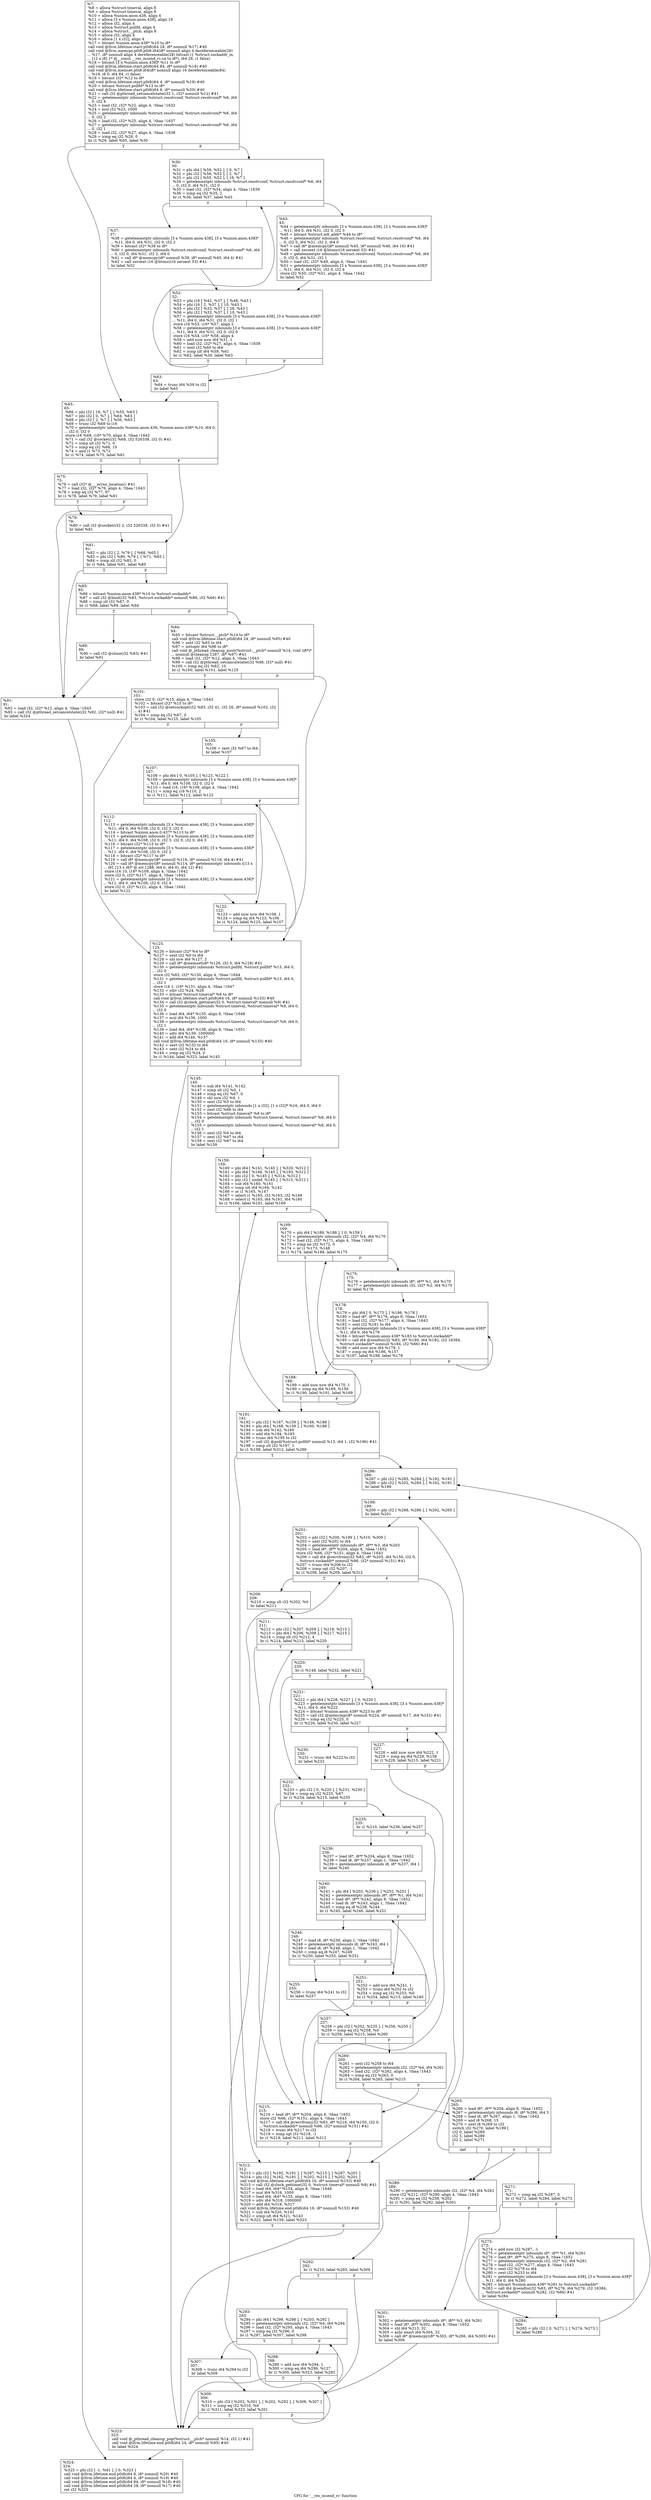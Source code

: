 digraph "CFG for '__res_msend_rc' function" {
	label="CFG for '__res_msend_rc' function";

	Node0x177a6d0 [shape=record,label="{%7:\l  %8 = alloca %struct.timeval, align 8\l  %9 = alloca %struct.timeval, align 8\l  %10 = alloca %union.anon.438, align 4\l  %11 = alloca [3 x %union.anon.438], align 16\l  %12 = alloca i32, align 4\l  %13 = alloca %struct.pollfd, align 4\l  %14 = alloca %struct.__ptcb, align 8\l  %15 = alloca i32, align 4\l  %16 = alloca [1 x i32], align 4\l  %17 = bitcast %union.anon.438* %10 to i8*\l  call void @llvm.lifetime.start.p0i8(i64 28, i8* nonnull %17) #40\l  call void @llvm.memcpy.p0i8.p0i8.i64(i8* nonnull align 4 dereferenceable(28)\l... %17, i8* nonnull align 4 dereferenceable(28) bitcast (\{ %struct.sockaddr_in,\l... [12 x i8] \}* @__const.__res_msend_rc.sa to i8*), i64 28, i1 false)\l  %18 = bitcast [3 x %union.anon.438]* %11 to i8*\l  call void @llvm.lifetime.start.p0i8(i64 84, i8* nonnull %18) #40\l  call void @llvm.memset.p0i8.i64(i8* nonnull align 16 dereferenceable(84)\l... %18, i8 0, i64 84, i1 false)\l  %19 = bitcast i32* %12 to i8*\l  call void @llvm.lifetime.start.p0i8(i64 4, i8* nonnull %19) #40\l  %20 = bitcast %struct.pollfd* %13 to i8*\l  call void @llvm.lifetime.start.p0i8(i64 8, i8* nonnull %20) #40\l  %21 = call i32 @pthread_setcancelstate(i32 1, i32* nonnull %12) #41\l  %22 = getelementptr inbounds %struct.resolvconf, %struct.resolvconf* %6, i64\l... 0, i32 4\l  %23 = load i32, i32* %22, align 4, !tbaa !1632\l  %24 = mul i32 %23, 1000\l  %25 = getelementptr inbounds %struct.resolvconf, %struct.resolvconf* %6, i64\l... 0, i32 2\l  %26 = load i32, i32* %25, align 4, !tbaa !1637\l  %27 = getelementptr inbounds %struct.resolvconf, %struct.resolvconf* %6, i64\l... 0, i32 1\l  %28 = load i32, i32* %27, align 4, !tbaa !1638\l  %29 = icmp eq i32 %28, 0\l  br i1 %29, label %65, label %30\l|{<s0>T|<s1>F}}"];
	Node0x177a6d0:s0 -> Node0x177abc0;
	Node0x177a6d0:s1 -> Node0x177aa30;
	Node0x177aa30 [shape=record,label="{%30:\l30:                                               \l  %31 = phi i64 [ %59, %52 ], [ 0, %7 ]\l  %32 = phi i32 [ %56, %52 ], [ 2, %7 ]\l  %33 = phi i32 [ %55, %52 ], [ 16, %7 ]\l  %34 = getelementptr inbounds %struct.resolvconf, %struct.resolvconf* %6, i64\l... 0, i32 0, i64 %31, i32 0\l  %35 = load i32, i32* %34, align 4, !tbaa !1639\l  %36 = icmp eq i32 %35, 2\l  br i1 %36, label %37, label %43\l|{<s0>T|<s1>F}}"];
	Node0x177aa30:s0 -> Node0x177aa80;
	Node0x177aa30:s1 -> Node0x177aad0;
	Node0x177aa80 [shape=record,label="{%37:\l37:                                               \l  %38 = getelementptr inbounds [3 x %union.anon.438], [3 x %union.anon.438]*\l... %11, i64 0, i64 %31, i32 0, i32 2\l  %39 = bitcast i32* %38 to i8*\l  %40 = getelementptr inbounds %struct.resolvconf, %struct.resolvconf* %6, i64\l... 0, i32 0, i64 %31, i32 2, i64 0\l  %41 = call i8* @memcpy(i8* nonnull %39, i8* nonnull %40, i64 4) #41\l  %42 = call zeroext i16 @htons(i16 zeroext 53) #41\l  br label %52\l}"];
	Node0x177aa80 -> Node0x177ab20;
	Node0x177aad0 [shape=record,label="{%43:\l43:                                               \l  %44 = getelementptr inbounds [3 x %union.anon.438], [3 x %union.anon.438]*\l... %11, i64 0, i64 %31, i32 0, i32 3\l  %45 = bitcast %struct.in6_addr* %44 to i8*\l  %46 = getelementptr inbounds %struct.resolvconf, %struct.resolvconf* %6, i64\l... 0, i32 0, i64 %31, i32 2, i64 0\l  %47 = call i8* @memcpy(i8* nonnull %45, i8* nonnull %46, i64 16) #41\l  %48 = call zeroext i16 @htons(i16 zeroext 53) #41\l  %49 = getelementptr inbounds %struct.resolvconf, %struct.resolvconf* %6, i64\l... 0, i32 0, i64 %31, i32 1\l  %50 = load i32, i32* %49, align 4, !tbaa !1641\l  %51 = getelementptr inbounds [3 x %union.anon.438], [3 x %union.anon.438]*\l... %11, i64 0, i64 %31, i32 0, i32 4\l  store i32 %50, i32* %51, align 4, !tbaa !1642\l  br label %52\l}"];
	Node0x177aad0 -> Node0x177ab20;
	Node0x177ab20 [shape=record,label="{%52:\l52:                                               \l  %53 = phi i16 [ %42, %37 ], [ %48, %43 ]\l  %54 = phi i16 [ 2, %37 ], [ 10, %43 ]\l  %55 = phi i32 [ %33, %37 ], [ 28, %43 ]\l  %56 = phi i32 [ %32, %37 ], [ 10, %43 ]\l  %57 = getelementptr inbounds [3 x %union.anon.438], [3 x %union.anon.438]*\l... %11, i64 0, i64 %31, i32 0, i32 1\l  store i16 %53, i16* %57, align 2\l  %58 = getelementptr inbounds [3 x %union.anon.438], [3 x %union.anon.438]*\l... %11, i64 0, i64 %31, i32 0, i32 0\l  store i16 %54, i16* %58, align 4\l  %59 = add nuw nsw i64 %31, 1\l  %60 = load i32, i32* %27, align 4, !tbaa !1638\l  %61 = zext i32 %60 to i64\l  %62 = icmp ult i64 %59, %61\l  br i1 %62, label %30, label %63\l|{<s0>T|<s1>F}}"];
	Node0x177ab20:s0 -> Node0x177aa30;
	Node0x177ab20:s1 -> Node0x177ab70;
	Node0x177ab70 [shape=record,label="{%63:\l63:                                               \l  %64 = trunc i64 %59 to i32\l  br label %65\l}"];
	Node0x177ab70 -> Node0x177abc0;
	Node0x177abc0 [shape=record,label="{%65:\l65:                                               \l  %66 = phi i32 [ 16, %7 ], [ %55, %63 ]\l  %67 = phi i32 [ 0, %7 ], [ %64, %63 ]\l  %68 = phi i32 [ 2, %7 ], [ %56, %63 ]\l  %69 = trunc i32 %68 to i16\l  %70 = getelementptr inbounds %union.anon.438, %union.anon.438* %10, i64 0,\l... i32 0, i32 0\l  store i16 %69, i16* %70, align 4, !tbaa !1642\l  %71 = call i32 @socket(i32 %68, i32 526338, i32 0) #41\l  %72 = icmp slt i32 %71, 0\l  %73 = icmp eq i32 %68, 10\l  %74 = and i1 %73, %72\l  br i1 %74, label %75, label %81\l|{<s0>T|<s1>F}}"];
	Node0x177abc0:s0 -> Node0x177ac10;
	Node0x177abc0:s1 -> Node0x177acb0;
	Node0x177ac10 [shape=record,label="{%75:\l75:                                               \l  %76 = call i32* @___errno_location() #41\l  %77 = load i32, i32* %76, align 4, !tbaa !1643\l  %78 = icmp eq i32 %77, 97\l  br i1 %78, label %79, label %91\l|{<s0>T|<s1>F}}"];
	Node0x177ac10:s0 -> Node0x177ac60;
	Node0x177ac10:s1 -> Node0x177ada0;
	Node0x177ac60 [shape=record,label="{%79:\l79:                                               \l  %80 = call i32 @socket(i32 2, i32 526338, i32 0) #41\l  br label %81\l}"];
	Node0x177ac60 -> Node0x177acb0;
	Node0x177acb0 [shape=record,label="{%81:\l81:                                               \l  %82 = phi i32 [ 2, %79 ], [ %68, %65 ]\l  %83 = phi i32 [ %80, %79 ], [ %71, %65 ]\l  %84 = icmp slt i32 %83, 0\l  br i1 %84, label %91, label %85\l|{<s0>T|<s1>F}}"];
	Node0x177acb0:s0 -> Node0x177ada0;
	Node0x177acb0:s1 -> Node0x177ad00;
	Node0x177ad00 [shape=record,label="{%85:\l85:                                               \l  %86 = bitcast %union.anon.438* %10 to %struct.sockaddr*\l  %87 = call i32 @bind(i32 %83, %struct.sockaddr* nonnull %86, i32 %66) #41\l  %88 = icmp slt i32 %87, 0\l  br i1 %88, label %89, label %94\l|{<s0>T|<s1>F}}"];
	Node0x177ad00:s0 -> Node0x177ad50;
	Node0x177ad00:s1 -> Node0x177adf0;
	Node0x177ad50 [shape=record,label="{%89:\l89:                                               \l  %90 = call i32 @close(i32 %83) #41\l  br label %91\l}"];
	Node0x177ad50 -> Node0x177ada0;
	Node0x177ada0 [shape=record,label="{%91:\l91:                                               \l  %92 = load i32, i32* %12, align 4, !tbaa !1643\l  %93 = call i32 @pthread_setcancelstate(i32 %92, i32* null) #41\l  br label %324\l}"];
	Node0x177ada0 -> Node0x177bc50;
	Node0x177adf0 [shape=record,label="{%94:\l94:                                               \l  %95 = bitcast %struct.__ptcb* %14 to i8*\l  call void @llvm.lifetime.start.p0i8(i64 24, i8* nonnull %95) #40\l  %96 = zext i32 %83 to i64\l  %97 = inttoptr i64 %96 to i8*\l  call void @_pthread_cleanup_push(%struct.__ptcb* nonnull %14, void (i8*)*\l... nonnull @cleanup.1287, i8* %97) #41\l  %98 = load i32, i32* %12, align 4, !tbaa !1643\l  %99 = call i32 @pthread_setcancelstate(i32 %98, i32* null) #41\l  %100 = icmp eq i32 %82, 10\l  br i1 %100, label %101, label %125\l|{<s0>T|<s1>F}}"];
	Node0x177adf0:s0 -> Node0x177ae40;
	Node0x177adf0:s1 -> Node0x177afd0;
	Node0x177ae40 [shape=record,label="{%101:\l101:                                              \l  store i32 0, i32* %15, align 4, !tbaa !1643\l  %102 = bitcast i32* %15 to i8*\l  %103 = call i32 @setsockopt(i32 %83, i32 41, i32 26, i8* nonnull %102, i32\l... 4) #41\l  %104 = icmp eq i32 %67, 0\l  br i1 %104, label %125, label %105\l|{<s0>T|<s1>F}}"];
	Node0x177ae40:s0 -> Node0x177afd0;
	Node0x177ae40:s1 -> Node0x177ae90;
	Node0x177ae90 [shape=record,label="{%105:\l105:                                              \l  %106 = zext i32 %67 to i64\l  br label %107\l}"];
	Node0x177ae90 -> Node0x177aee0;
	Node0x177aee0 [shape=record,label="{%107:\l107:                                              \l  %108 = phi i64 [ 0, %105 ], [ %123, %122 ]\l  %109 = getelementptr inbounds [3 x %union.anon.438], [3 x %union.anon.438]*\l... %11, i64 0, i64 %108, i32 0, i32 0\l  %110 = load i16, i16* %109, align 4, !tbaa !1642\l  %111 = icmp eq i16 %110, 2\l  br i1 %111, label %112, label %122\l|{<s0>T|<s1>F}}"];
	Node0x177aee0:s0 -> Node0x177af30;
	Node0x177aee0:s1 -> Node0x177af80;
	Node0x177af30 [shape=record,label="{%112:\l112:                                              \l  %113 = getelementptr inbounds [3 x %union.anon.438], [3 x %union.anon.438]*\l... %11, i64 0, i64 %108, i32 0, i32 3, i32 0\l  %114 = bitcast %union.anon.0.437* %113 to i8*\l  %115 = getelementptr inbounds [3 x %union.anon.438], [3 x %union.anon.438]*\l... %11, i64 0, i64 %108, i32 0, i32 3, i32 0, i32 0, i64 3\l  %116 = bitcast i32* %115 to i8*\l  %117 = getelementptr inbounds [3 x %union.anon.438], [3 x %union.anon.438]*\l... %11, i64 0, i64 %108, i32 0, i32 2\l  %118 = bitcast i32* %117 to i8*\l  %119 = call i8* @memcpy(i8* nonnull %116, i8* nonnull %118, i64 4) #41\l  %120 = call i8* @memcpy(i8* nonnull %114, i8* getelementptr inbounds ([13 x\l... i8], [13 x i8]* @.str.1288, i64 0, i64 0), i64 12) #41\l  store i16 10, i16* %109, align 4, !tbaa !1642\l  store i32 0, i32* %117, align 4, !tbaa !1642\l  %121 = getelementptr inbounds [3 x %union.anon.438], [3 x %union.anon.438]*\l... %11, i64 0, i64 %108, i32 0, i32 4\l  store i32 0, i32* %121, align 4, !tbaa !1642\l  br label %122\l}"];
	Node0x177af30 -> Node0x177af80;
	Node0x177af80 [shape=record,label="{%122:\l122:                                              \l  %123 = add nuw nsw i64 %108, 1\l  %124 = icmp eq i64 %123, %106\l  br i1 %124, label %125, label %107\l|{<s0>T|<s1>F}}"];
	Node0x177af80:s0 -> Node0x177afd0;
	Node0x177af80:s1 -> Node0x177aee0;
	Node0x177afd0 [shape=record,label="{%125:\l125:                                              \l  %126 = bitcast i32* %4 to i8*\l  %127 = sext i32 %0 to i64\l  %128 = shl nsw i64 %127, 2\l  %129 = call i8* @memset(i8* %126, i32 0, i64 %128) #41\l  %130 = getelementptr inbounds %struct.pollfd, %struct.pollfd* %13, i64 0,\l... i32 0\l  store i32 %83, i32* %130, align 4, !tbaa !1644\l  %131 = getelementptr inbounds %struct.pollfd, %struct.pollfd* %13, i64 0,\l... i32 1\l  store i16 1, i16* %131, align 4, !tbaa !1647\l  %132 = sdiv i32 %24, %26\l  %133 = bitcast %struct.timeval* %9 to i8*\l  call void @llvm.lifetime.start.p0i8(i64 16, i8* nonnull %133) #40\l  %134 = call i32 @clock_gettime(i32 0, %struct.timeval* nonnull %9) #41\l  %135 = getelementptr inbounds %struct.timeval, %struct.timeval* %9, i64 0,\l... i32 0\l  %136 = load i64, i64* %135, align 8, !tbaa !1648\l  %137 = mul i64 %136, 1000\l  %138 = getelementptr inbounds %struct.timeval, %struct.timeval* %9, i64 0,\l... i32 1\l  %139 = load i64, i64* %138, align 8, !tbaa !1651\l  %140 = sdiv i64 %139, 1000000\l  %141 = add i64 %140, %137\l  call void @llvm.lifetime.end.p0i8(i64 16, i8* nonnull %133) #40\l  %142 = sext i32 %132 to i64\l  %143 = sext i32 %24 to i64\l  %144 = icmp eq i32 %24, 0\l  br i1 %144, label %323, label %145\l|{<s0>T|<s1>F}}"];
	Node0x177afd0:s0 -> Node0x177bc00;
	Node0x177afd0:s1 -> Node0x177b020;
	Node0x177b020 [shape=record,label="{%145:\l145:                                              \l  %146 = sub i64 %141, %142\l  %147 = icmp slt i32 %0, 1\l  %148 = icmp eq i32 %67, 0\l  %149 = shl nsw i32 %0, 1\l  %150 = sext i32 %5 to i64\l  %151 = getelementptr inbounds [1 x i32], [1 x i32]* %16, i64 0, i64 0\l  %152 = zext i32 %66 to i64\l  %153 = bitcast %struct.timeval* %8 to i8*\l  %154 = getelementptr inbounds %struct.timeval, %struct.timeval* %8, i64 0,\l... i32 0\l  %155 = getelementptr inbounds %struct.timeval, %struct.timeval* %8, i64 0,\l... i32 1\l  %156 = zext i32 %0 to i64\l  %157 = zext i32 %67 to i64\l  %158 = zext i32 %67 to i64\l  br label %159\l}"];
	Node0x177b020 -> Node0x177b070;
	Node0x177b070 [shape=record,label="{%159:\l159:                                              \l  %160 = phi i64 [ %141, %145 ], [ %320, %312 ]\l  %161 = phi i64 [ %146, %145 ], [ %193, %312 ]\l  %162 = phi i32 [ 0, %145 ], [ %314, %312 ]\l  %163 = phi i32 [ undef, %145 ], [ %313, %312 ]\l  %164 = sub i64 %160, %161\l  %165 = icmp ult i64 %164, %142\l  %166 = or i1 %165, %147\l  %167 = select i1 %165, i32 %163, i32 %149\l  %168 = select i1 %165, i64 %161, i64 %160\l  br i1 %166, label %191, label %169\l|{<s0>T|<s1>F}}"];
	Node0x177b070:s0 -> Node0x177b200;
	Node0x177b070:s1 -> Node0x177b0c0;
	Node0x177b0c0 [shape=record,label="{%169:\l169:                                              \l  %170 = phi i64 [ %189, %188 ], [ 0, %159 ]\l  %171 = getelementptr inbounds i32, i32* %4, i64 %170\l  %172 = load i32, i32* %171, align 4, !tbaa !1643\l  %173 = icmp ne i32 %172, 0\l  %174 = or i1 %173, %148\l  br i1 %174, label %188, label %175\l|{<s0>T|<s1>F}}"];
	Node0x177b0c0:s0 -> Node0x177b1b0;
	Node0x177b0c0:s1 -> Node0x177b110;
	Node0x177b110 [shape=record,label="{%175:\l175:                                              \l  %176 = getelementptr inbounds i8*, i8** %1, i64 %170\l  %177 = getelementptr inbounds i32, i32* %2, i64 %170\l  br label %178\l}"];
	Node0x177b110 -> Node0x177b160;
	Node0x177b160 [shape=record,label="{%178:\l178:                                              \l  %179 = phi i64 [ 0, %175 ], [ %186, %178 ]\l  %180 = load i8*, i8** %176, align 8, !tbaa !1652\l  %181 = load i32, i32* %177, align 4, !tbaa !1643\l  %182 = sext i32 %181 to i64\l  %183 = getelementptr inbounds [3 x %union.anon.438], [3 x %union.anon.438]*\l... %11, i64 0, i64 %179\l  %184 = bitcast %union.anon.438* %183 to %struct.sockaddr*\l  %185 = call i64 @sendto(i32 %83, i8* %180, i64 %182, i32 16384,\l... %struct.sockaddr* nonnull %184, i32 %66) #41\l  %186 = add nuw nsw i64 %179, 1\l  %187 = icmp eq i64 %186, %157\l  br i1 %187, label %188, label %178\l|{<s0>T|<s1>F}}"];
	Node0x177b160:s0 -> Node0x177b1b0;
	Node0x177b160:s1 -> Node0x177b160;
	Node0x177b1b0 [shape=record,label="{%188:\l188:                                              \l  %189 = add nuw nsw i64 %170, 1\l  %190 = icmp eq i64 %189, %156\l  br i1 %190, label %191, label %169\l|{<s0>T|<s1>F}}"];
	Node0x177b1b0:s0 -> Node0x177b200;
	Node0x177b1b0:s1 -> Node0x177b0c0;
	Node0x177b200 [shape=record,label="{%191:\l191:                                              \l  %192 = phi i32 [ %167, %159 ], [ %149, %188 ]\l  %193 = phi i64 [ %168, %159 ], [ %160, %188 ]\l  %194 = sub i64 %142, %160\l  %195 = add i64 %194, %193\l  %196 = trunc i64 %195 to i32\l  %197 = call i32 @poll(%struct.pollfd* nonnull %13, i64 1, i32 %196) #41\l  %198 = icmp slt i32 %197, 1\l  br i1 %198, label %312, label %286\l|{<s0>T|<s1>F}}"];
	Node0x177b200:s0 -> Node0x177bbb0;
	Node0x177b200:s1 -> Node0x177b930;
	Node0x177b250 [shape=record,label="{%199:\l199:                                              \l  %200 = phi i32 [ %288, %286 ], [ %202, %265 ]\l  br label %201\l}"];
	Node0x177b250 -> Node0x177b2a0;
	Node0x177b2a0 [shape=record,label="{%201:\l201:                                              \l  %202 = phi i32 [ %200, %199 ], [ %310, %309 ]\l  %203 = sext i32 %202 to i64\l  %204 = getelementptr inbounds i8*, i8** %3, i64 %203\l  %205 = load i8*, i8** %204, align 8, !tbaa !1652\l  store i32 %66, i32* %151, align 4, !tbaa !1643\l  %206 = call i64 @recvfrom(i32 %83, i8* %205, i64 %150, i32 0,\l... %struct.sockaddr* nonnull %86, i32* nonnull %151) #41\l  %207 = trunc i64 %206 to i32\l  %208 = icmp sgt i32 %207, -1\l  br i1 %208, label %209, label %312\l|{<s0>T|<s1>F}}"];
	Node0x177b2a0:s0 -> Node0x177b2f0;
	Node0x177b2a0:s1 -> Node0x177bbb0;
	Node0x177b2f0 [shape=record,label="{%209:\l209:                                              \l  %210 = icmp slt i32 %202, %0\l  br label %211\l}"];
	Node0x177b2f0 -> Node0x177b340;
	Node0x177b340 [shape=record,label="{%211:\l211:                                              \l  %212 = phi i32 [ %207, %209 ], [ %218, %215 ]\l  %213 = phi i64 [ %206, %209 ], [ %217, %215 ]\l  %214 = icmp slt i32 %212, 4\l  br i1 %214, label %215, label %220\l|{<s0>T|<s1>F}}"];
	Node0x177b340:s0 -> Node0x177b390;
	Node0x177b340:s1 -> Node0x177b3e0;
	Node0x177b390 [shape=record,label="{%215:\l215:                                              \l  %216 = load i8*, i8** %204, align 8, !tbaa !1652\l  store i32 %66, i32* %151, align 4, !tbaa !1643\l  %217 = call i64 @recvfrom(i32 %83, i8* %216, i64 %150, i32 0,\l... %struct.sockaddr* nonnull %86, i32* nonnull %151) #41\l  %218 = trunc i64 %217 to i32\l  %219 = icmp sgt i32 %218, -1\l  br i1 %219, label %211, label %312\l|{<s0>T|<s1>F}}"];
	Node0x177b390:s0 -> Node0x177b340;
	Node0x177b390:s1 -> Node0x177bbb0;
	Node0x177b3e0 [shape=record,label="{%220:\l220:                                              \l  br i1 %148, label %232, label %221\l|{<s0>T|<s1>F}}"];
	Node0x177b3e0:s0 -> Node0x177b520;
	Node0x177b3e0:s1 -> Node0x177b430;
	Node0x177b430 [shape=record,label="{%221:\l221:                                              \l  %222 = phi i64 [ %228, %227 ], [ 0, %220 ]\l  %223 = getelementptr inbounds [3 x %union.anon.438], [3 x %union.anon.438]*\l... %11, i64 0, i64 %222\l  %224 = bitcast %union.anon.438* %223 to i8*\l  %225 = call i32 @memcmp(i8* nonnull %224, i8* nonnull %17, i64 %152) #41\l  %226 = icmp eq i32 %225, 0\l  br i1 %226, label %230, label %227\l|{<s0>T|<s1>F}}"];
	Node0x177b430:s0 -> Node0x177b4d0;
	Node0x177b430:s1 -> Node0x177b480;
	Node0x177b480 [shape=record,label="{%227:\l227:                                              \l  %228 = add nuw nsw i64 %222, 1\l  %229 = icmp eq i64 %228, %158\l  br i1 %229, label %215, label %221\l|{<s0>T|<s1>F}}"];
	Node0x177b480:s0 -> Node0x177b390;
	Node0x177b480:s1 -> Node0x177b430;
	Node0x177b4d0 [shape=record,label="{%230:\l230:                                              \l  %231 = trunc i64 %222 to i32\l  br label %232\l}"];
	Node0x177b4d0 -> Node0x177b520;
	Node0x177b520 [shape=record,label="{%232:\l232:                                              \l  %233 = phi i32 [ 0, %220 ], [ %231, %230 ]\l  %234 = icmp eq i32 %233, %67\l  br i1 %234, label %215, label %235\l|{<s0>T|<s1>F}}"];
	Node0x177b520:s0 -> Node0x177b390;
	Node0x177b520:s1 -> Node0x177b570;
	Node0x177b570 [shape=record,label="{%235:\l235:                                              \l  br i1 %210, label %236, label %257\l|{<s0>T|<s1>F}}"];
	Node0x177b570:s0 -> Node0x177b5c0;
	Node0x177b570:s1 -> Node0x177b750;
	Node0x177b5c0 [shape=record,label="{%236:\l236:                                              \l  %237 = load i8*, i8** %204, align 8, !tbaa !1652\l  %238 = load i8, i8* %237, align 1, !tbaa !1642\l  %239 = getelementptr inbounds i8, i8* %237, i64 1\l  br label %240\l}"];
	Node0x177b5c0 -> Node0x177b610;
	Node0x177b610 [shape=record,label="{%240:\l240:                                              \l  %241 = phi i64 [ %203, %236 ], [ %252, %251 ]\l  %242 = getelementptr inbounds i8*, i8** %1, i64 %241\l  %243 = load i8*, i8** %242, align 8, !tbaa !1652\l  %244 = load i8, i8* %243, align 1, !tbaa !1642\l  %245 = icmp eq i8 %238, %244\l  br i1 %245, label %246, label %251\l|{<s0>T|<s1>F}}"];
	Node0x177b610:s0 -> Node0x177b660;
	Node0x177b610:s1 -> Node0x177b6b0;
	Node0x177b660 [shape=record,label="{%246:\l246:                                              \l  %247 = load i8, i8* %239, align 1, !tbaa !1642\l  %248 = getelementptr inbounds i8, i8* %243, i64 1\l  %249 = load i8, i8* %248, align 1, !tbaa !1642\l  %250 = icmp eq i8 %247, %249\l  br i1 %250, label %255, label %251\l|{<s0>T|<s1>F}}"];
	Node0x177b660:s0 -> Node0x177b700;
	Node0x177b660:s1 -> Node0x177b6b0;
	Node0x177b6b0 [shape=record,label="{%251:\l251:                                              \l  %252 = add nsw i64 %241, 1\l  %253 = trunc i64 %252 to i32\l  %254 = icmp eq i32 %253, %0\l  br i1 %254, label %215, label %240\l|{<s0>T|<s1>F}}"];
	Node0x177b6b0:s0 -> Node0x177b390;
	Node0x177b6b0:s1 -> Node0x177b610;
	Node0x177b700 [shape=record,label="{%255:\l255:                                              \l  %256 = trunc i64 %241 to i32\l  br label %257\l}"];
	Node0x177b700 -> Node0x177b750;
	Node0x177b750 [shape=record,label="{%257:\l257:                                              \l  %258 = phi i32 [ %202, %235 ], [ %256, %255 ]\l  %259 = icmp eq i32 %258, %0\l  br i1 %259, label %215, label %260\l|{<s0>T|<s1>F}}"];
	Node0x177b750:s0 -> Node0x177b390;
	Node0x177b750:s1 -> Node0x177b7a0;
	Node0x177b7a0 [shape=record,label="{%260:\l260:                                              \l  %261 = sext i32 %258 to i64\l  %262 = getelementptr inbounds i32, i32* %4, i64 %261\l  %263 = load i32, i32* %262, align 4, !tbaa !1643\l  %264 = icmp eq i32 %263, 0\l  br i1 %264, label %265, label %215\l|{<s0>T|<s1>F}}"];
	Node0x177b7a0:s0 -> Node0x177b7f0;
	Node0x177b7a0:s1 -> Node0x177b390;
	Node0x177b7f0 [shape=record,label="{%265:\l265:                                              \l  %266 = load i8*, i8** %204, align 8, !tbaa !1652\l  %267 = getelementptr inbounds i8, i8* %266, i64 3\l  %268 = load i8, i8* %267, align 1, !tbaa !1642\l  %269 = and i8 %268, 15\l  %270 = zext i8 %269 to i32\l  switch i32 %270, label %199 [\l    i32 0, label %289\l    i32 3, label %289\l    i32 2, label %271\l  ]\l|{<s0>def|<s1>0|<s2>3|<s3>2}}"];
	Node0x177b7f0:s0 -> Node0x177b250;
	Node0x177b7f0:s1 -> Node0x177b980;
	Node0x177b7f0:s2 -> Node0x177b980;
	Node0x177b7f0:s3 -> Node0x177b840;
	Node0x177b840 [shape=record,label="{%271:\l271:                                              \l  %272 = icmp eq i32 %287, 0\l  br i1 %272, label %284, label %273\l|{<s0>T|<s1>F}}"];
	Node0x177b840:s0 -> Node0x177b8e0;
	Node0x177b840:s1 -> Node0x177b890;
	Node0x177b890 [shape=record,label="{%273:\l273:                                              \l  %274 = add nsw i32 %287, -1\l  %275 = getelementptr inbounds i8*, i8** %1, i64 %261\l  %276 = load i8*, i8** %275, align 8, !tbaa !1652\l  %277 = getelementptr inbounds i32, i32* %2, i64 %261\l  %278 = load i32, i32* %277, align 4, !tbaa !1643\l  %279 = sext i32 %278 to i64\l  %280 = zext i32 %233 to i64\l  %281 = getelementptr inbounds [3 x %union.anon.438], [3 x %union.anon.438]*\l... %11, i64 0, i64 %280\l  %282 = bitcast %union.anon.438* %281 to %struct.sockaddr*\l  %283 = call i64 @sendto(i32 %83, i8* %276, i64 %279, i32 16384,\l... %struct.sockaddr* nonnull %282, i32 %66) #41\l  br label %284\l}"];
	Node0x177b890 -> Node0x177b8e0;
	Node0x177b8e0 [shape=record,label="{%284:\l284:                                              \l  %285 = phi i32 [ 0, %271 ], [ %274, %273 ]\l  br label %286\l}"];
	Node0x177b8e0 -> Node0x177b930;
	Node0x177b930 [shape=record,label="{%286:\l286:                                              \l  %287 = phi i32 [ %285, %284 ], [ %192, %191 ]\l  %288 = phi i32 [ %202, %284 ], [ %162, %191 ]\l  br label %199\l}"];
	Node0x177b930 -> Node0x177b250;
	Node0x177b980 [shape=record,label="{%289:\l289:                                              \l  %290 = getelementptr inbounds i32, i32* %4, i64 %261\l  store i32 %212, i32* %290, align 4, !tbaa !1643\l  %291 = icmp eq i32 %258, %202\l  br i1 %291, label %292, label %301\l|{<s0>T|<s1>F}}"];
	Node0x177b980:s0 -> Node0x177b9d0;
	Node0x177b980:s1 -> Node0x177bac0;
	Node0x177b9d0 [shape=record,label="{%292:\l292:                                              \l  br i1 %210, label %293, label %309\l|{<s0>T|<s1>F}}"];
	Node0x177b9d0:s0 -> Node0x177ba20;
	Node0x177b9d0:s1 -> Node0x177bb60;
	Node0x177ba20 [shape=record,label="{%293:\l293:                                              \l  %294 = phi i64 [ %299, %298 ], [ %203, %292 ]\l  %295 = getelementptr inbounds i32, i32* %4, i64 %294\l  %296 = load i32, i32* %295, align 4, !tbaa !1643\l  %297 = icmp eq i32 %296, 0\l  br i1 %297, label %307, label %298\l|{<s0>T|<s1>F}}"];
	Node0x177ba20:s0 -> Node0x177bb10;
	Node0x177ba20:s1 -> Node0x177ba70;
	Node0x177ba70 [shape=record,label="{%298:\l298:                                              \l  %299 = add nsw i64 %294, 1\l  %300 = icmp eq i64 %299, %127\l  br i1 %300, label %323, label %293\l|{<s0>T|<s1>F}}"];
	Node0x177ba70:s0 -> Node0x177bc00;
	Node0x177ba70:s1 -> Node0x177ba20;
	Node0x177bac0 [shape=record,label="{%301:\l301:                                              \l  %302 = getelementptr inbounds i8*, i8** %3, i64 %261\l  %303 = load i8*, i8** %302, align 8, !tbaa !1652\l  %304 = shl i64 %213, 32\l  %305 = ashr exact i64 %304, 32\l  %306 = call i8* @memcpy(i8* %303, i8* %266, i64 %305) #41\l  br label %309\l}"];
	Node0x177bac0 -> Node0x177bb60;
	Node0x177bb10 [shape=record,label="{%307:\l307:                                              \l  %308 = trunc i64 %294 to i32\l  br label %309\l}"];
	Node0x177bb10 -> Node0x177bb60;
	Node0x177bb60 [shape=record,label="{%309:\l309:                                              \l  %310 = phi i32 [ %202, %301 ], [ %202, %292 ], [ %308, %307 ]\l  %311 = icmp eq i32 %310, %0\l  br i1 %311, label %323, label %201\l|{<s0>T|<s1>F}}"];
	Node0x177bb60:s0 -> Node0x177bc00;
	Node0x177bb60:s1 -> Node0x177b2a0;
	Node0x177bbb0 [shape=record,label="{%312:\l312:                                              \l  %313 = phi i32 [ %192, %191 ], [ %287, %215 ], [ %287, %201 ]\l  %314 = phi i32 [ %162, %191 ], [ %202, %215 ], [ %202, %201 ]\l  call void @llvm.lifetime.start.p0i8(i64 16, i8* nonnull %153) #40\l  %315 = call i32 @clock_gettime(i32 0, %struct.timeval* nonnull %8) #41\l  %316 = load i64, i64* %154, align 8, !tbaa !1648\l  %317 = mul i64 %316, 1000\l  %318 = load i64, i64* %155, align 8, !tbaa !1651\l  %319 = sdiv i64 %318, 1000000\l  %320 = add i64 %319, %317\l  call void @llvm.lifetime.end.p0i8(i64 16, i8* nonnull %153) #40\l  %321 = sub i64 %320, %141\l  %322 = icmp ult i64 %321, %143\l  br i1 %322, label %159, label %323\l|{<s0>T|<s1>F}}"];
	Node0x177bbb0:s0 -> Node0x177b070;
	Node0x177bbb0:s1 -> Node0x177bc00;
	Node0x177bc00 [shape=record,label="{%323:\l323:                                              \l  call void @_pthread_cleanup_pop(%struct.__ptcb* nonnull %14, i32 1) #41\l  call void @llvm.lifetime.end.p0i8(i64 24, i8* nonnull %95) #40\l  br label %324\l}"];
	Node0x177bc00 -> Node0x177bc50;
	Node0x177bc50 [shape=record,label="{%324:\l324:                                              \l  %325 = phi i32 [ -1, %91 ], [ 0, %323 ]\l  call void @llvm.lifetime.end.p0i8(i64 8, i8* nonnull %20) #40\l  call void @llvm.lifetime.end.p0i8(i64 4, i8* nonnull %19) #40\l  call void @llvm.lifetime.end.p0i8(i64 84, i8* nonnull %18) #40\l  call void @llvm.lifetime.end.p0i8(i64 28, i8* nonnull %17) #40\l  ret i32 %325\l}"];
}
